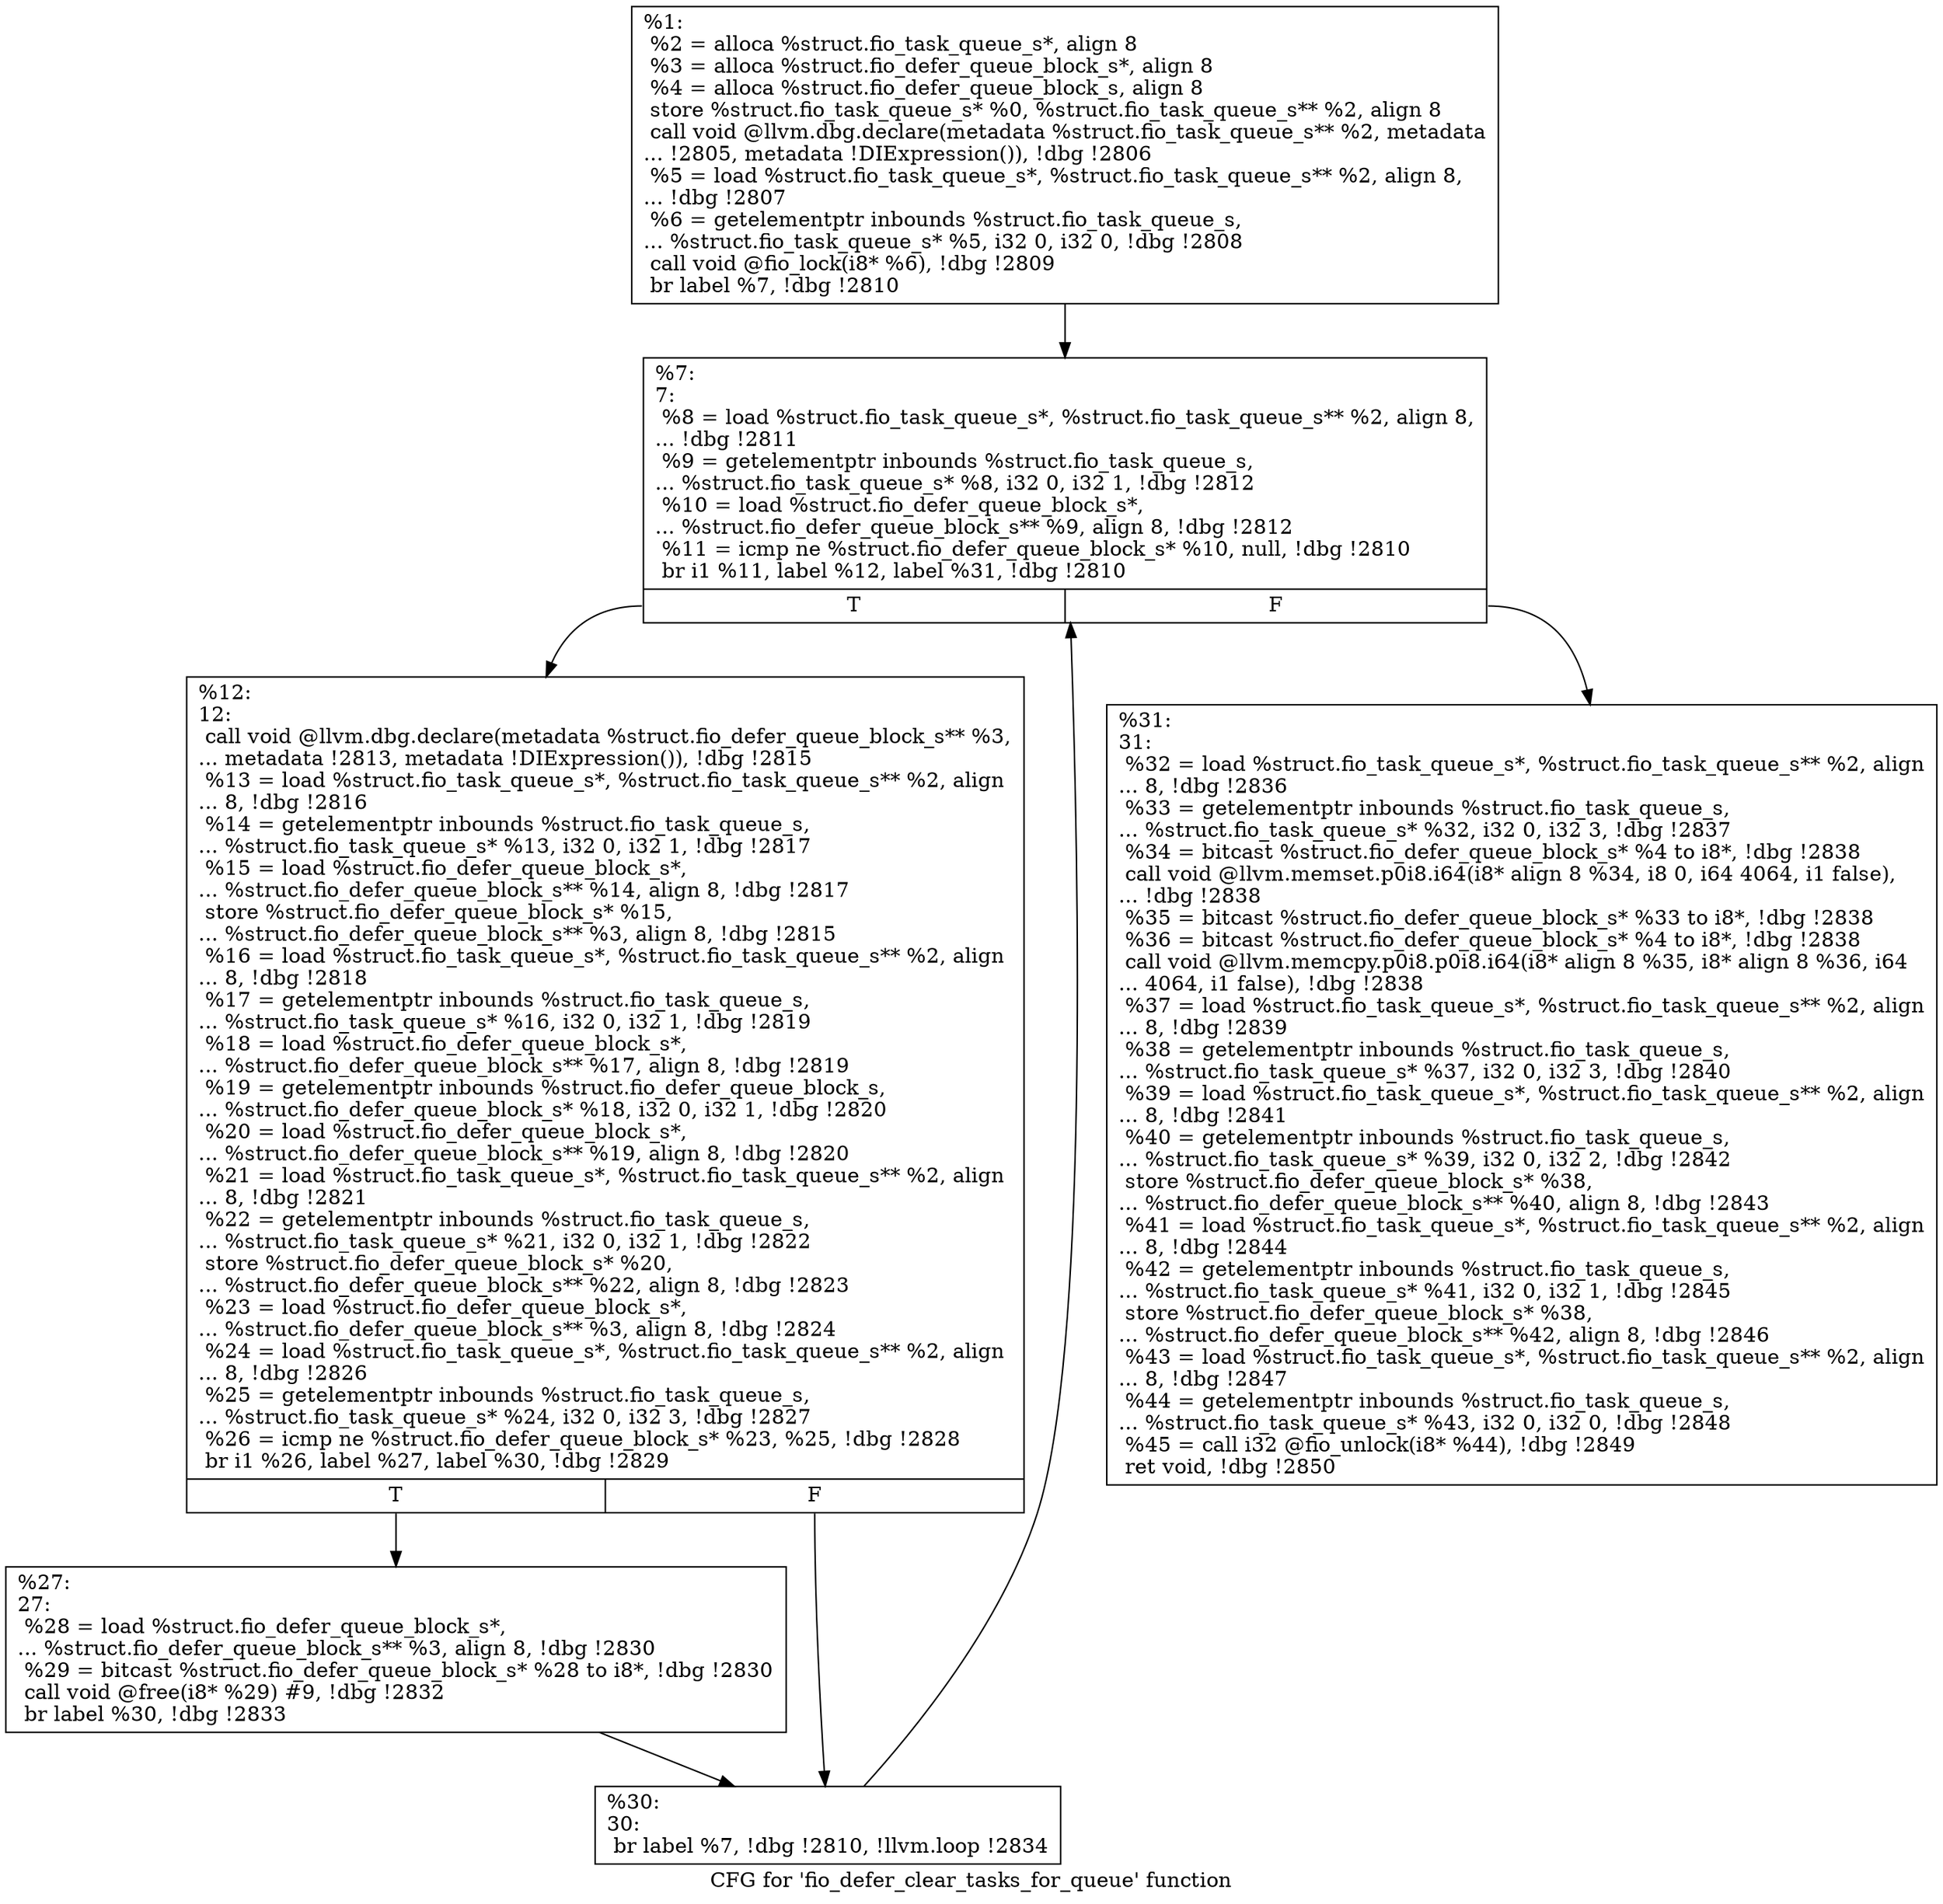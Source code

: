 digraph "CFG for 'fio_defer_clear_tasks_for_queue' function" {
	label="CFG for 'fio_defer_clear_tasks_for_queue' function";

	Node0x5568516ed2d0 [shape=record,label="{%1:\l  %2 = alloca %struct.fio_task_queue_s*, align 8\l  %3 = alloca %struct.fio_defer_queue_block_s*, align 8\l  %4 = alloca %struct.fio_defer_queue_block_s, align 8\l  store %struct.fio_task_queue_s* %0, %struct.fio_task_queue_s** %2, align 8\l  call void @llvm.dbg.declare(metadata %struct.fio_task_queue_s** %2, metadata\l... !2805, metadata !DIExpression()), !dbg !2806\l  %5 = load %struct.fio_task_queue_s*, %struct.fio_task_queue_s** %2, align 8,\l... !dbg !2807\l  %6 = getelementptr inbounds %struct.fio_task_queue_s,\l... %struct.fio_task_queue_s* %5, i32 0, i32 0, !dbg !2808\l  call void @fio_lock(i8* %6), !dbg !2809\l  br label %7, !dbg !2810\l}"];
	Node0x5568516ed2d0 -> Node0x5568516ed5e0;
	Node0x5568516ed5e0 [shape=record,label="{%7:\l7:                                                \l  %8 = load %struct.fio_task_queue_s*, %struct.fio_task_queue_s** %2, align 8,\l... !dbg !2811\l  %9 = getelementptr inbounds %struct.fio_task_queue_s,\l... %struct.fio_task_queue_s* %8, i32 0, i32 1, !dbg !2812\l  %10 = load %struct.fio_defer_queue_block_s*,\l... %struct.fio_defer_queue_block_s** %9, align 8, !dbg !2812\l  %11 = icmp ne %struct.fio_defer_queue_block_s* %10, null, !dbg !2810\l  br i1 %11, label %12, label %31, !dbg !2810\l|{<s0>T|<s1>F}}"];
	Node0x5568516ed5e0:s0 -> Node0x5568516ed630;
	Node0x5568516ed5e0:s1 -> Node0x5568516ed720;
	Node0x5568516ed630 [shape=record,label="{%12:\l12:                                               \l  call void @llvm.dbg.declare(metadata %struct.fio_defer_queue_block_s** %3,\l... metadata !2813, metadata !DIExpression()), !dbg !2815\l  %13 = load %struct.fio_task_queue_s*, %struct.fio_task_queue_s** %2, align\l... 8, !dbg !2816\l  %14 = getelementptr inbounds %struct.fio_task_queue_s,\l... %struct.fio_task_queue_s* %13, i32 0, i32 1, !dbg !2817\l  %15 = load %struct.fio_defer_queue_block_s*,\l... %struct.fio_defer_queue_block_s** %14, align 8, !dbg !2817\l  store %struct.fio_defer_queue_block_s* %15,\l... %struct.fio_defer_queue_block_s** %3, align 8, !dbg !2815\l  %16 = load %struct.fio_task_queue_s*, %struct.fio_task_queue_s** %2, align\l... 8, !dbg !2818\l  %17 = getelementptr inbounds %struct.fio_task_queue_s,\l... %struct.fio_task_queue_s* %16, i32 0, i32 1, !dbg !2819\l  %18 = load %struct.fio_defer_queue_block_s*,\l... %struct.fio_defer_queue_block_s** %17, align 8, !dbg !2819\l  %19 = getelementptr inbounds %struct.fio_defer_queue_block_s,\l... %struct.fio_defer_queue_block_s* %18, i32 0, i32 1, !dbg !2820\l  %20 = load %struct.fio_defer_queue_block_s*,\l... %struct.fio_defer_queue_block_s** %19, align 8, !dbg !2820\l  %21 = load %struct.fio_task_queue_s*, %struct.fio_task_queue_s** %2, align\l... 8, !dbg !2821\l  %22 = getelementptr inbounds %struct.fio_task_queue_s,\l... %struct.fio_task_queue_s* %21, i32 0, i32 1, !dbg !2822\l  store %struct.fio_defer_queue_block_s* %20,\l... %struct.fio_defer_queue_block_s** %22, align 8, !dbg !2823\l  %23 = load %struct.fio_defer_queue_block_s*,\l... %struct.fio_defer_queue_block_s** %3, align 8, !dbg !2824\l  %24 = load %struct.fio_task_queue_s*, %struct.fio_task_queue_s** %2, align\l... 8, !dbg !2826\l  %25 = getelementptr inbounds %struct.fio_task_queue_s,\l... %struct.fio_task_queue_s* %24, i32 0, i32 3, !dbg !2827\l  %26 = icmp ne %struct.fio_defer_queue_block_s* %23, %25, !dbg !2828\l  br i1 %26, label %27, label %30, !dbg !2829\l|{<s0>T|<s1>F}}"];
	Node0x5568516ed630:s0 -> Node0x5568516ed680;
	Node0x5568516ed630:s1 -> Node0x5568516ed6d0;
	Node0x5568516ed680 [shape=record,label="{%27:\l27:                                               \l  %28 = load %struct.fio_defer_queue_block_s*,\l... %struct.fio_defer_queue_block_s** %3, align 8, !dbg !2830\l  %29 = bitcast %struct.fio_defer_queue_block_s* %28 to i8*, !dbg !2830\l  call void @free(i8* %29) #9, !dbg !2832\l  br label %30, !dbg !2833\l}"];
	Node0x5568516ed680 -> Node0x5568516ed6d0;
	Node0x5568516ed6d0 [shape=record,label="{%30:\l30:                                               \l  br label %7, !dbg !2810, !llvm.loop !2834\l}"];
	Node0x5568516ed6d0 -> Node0x5568516ed5e0;
	Node0x5568516ed720 [shape=record,label="{%31:\l31:                                               \l  %32 = load %struct.fio_task_queue_s*, %struct.fio_task_queue_s** %2, align\l... 8, !dbg !2836\l  %33 = getelementptr inbounds %struct.fio_task_queue_s,\l... %struct.fio_task_queue_s* %32, i32 0, i32 3, !dbg !2837\l  %34 = bitcast %struct.fio_defer_queue_block_s* %4 to i8*, !dbg !2838\l  call void @llvm.memset.p0i8.i64(i8* align 8 %34, i8 0, i64 4064, i1 false),\l... !dbg !2838\l  %35 = bitcast %struct.fio_defer_queue_block_s* %33 to i8*, !dbg !2838\l  %36 = bitcast %struct.fio_defer_queue_block_s* %4 to i8*, !dbg !2838\l  call void @llvm.memcpy.p0i8.p0i8.i64(i8* align 8 %35, i8* align 8 %36, i64\l... 4064, i1 false), !dbg !2838\l  %37 = load %struct.fio_task_queue_s*, %struct.fio_task_queue_s** %2, align\l... 8, !dbg !2839\l  %38 = getelementptr inbounds %struct.fio_task_queue_s,\l... %struct.fio_task_queue_s* %37, i32 0, i32 3, !dbg !2840\l  %39 = load %struct.fio_task_queue_s*, %struct.fio_task_queue_s** %2, align\l... 8, !dbg !2841\l  %40 = getelementptr inbounds %struct.fio_task_queue_s,\l... %struct.fio_task_queue_s* %39, i32 0, i32 2, !dbg !2842\l  store %struct.fio_defer_queue_block_s* %38,\l... %struct.fio_defer_queue_block_s** %40, align 8, !dbg !2843\l  %41 = load %struct.fio_task_queue_s*, %struct.fio_task_queue_s** %2, align\l... 8, !dbg !2844\l  %42 = getelementptr inbounds %struct.fio_task_queue_s,\l... %struct.fio_task_queue_s* %41, i32 0, i32 1, !dbg !2845\l  store %struct.fio_defer_queue_block_s* %38,\l... %struct.fio_defer_queue_block_s** %42, align 8, !dbg !2846\l  %43 = load %struct.fio_task_queue_s*, %struct.fio_task_queue_s** %2, align\l... 8, !dbg !2847\l  %44 = getelementptr inbounds %struct.fio_task_queue_s,\l... %struct.fio_task_queue_s* %43, i32 0, i32 0, !dbg !2848\l  %45 = call i32 @fio_unlock(i8* %44), !dbg !2849\l  ret void, !dbg !2850\l}"];
}
